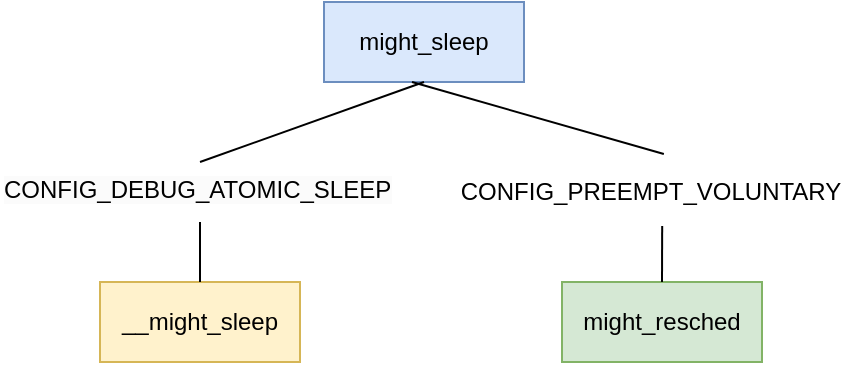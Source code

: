 <mxfile version="24.8.3">
  <diagram name="第 1 页" id="_55CB860vekRNitv7gH5">
    <mxGraphModel dx="794" dy="500" grid="1" gridSize="10" guides="1" tooltips="1" connect="1" arrows="1" fold="1" page="1" pageScale="1" pageWidth="1654" pageHeight="1169" math="0" shadow="0">
      <root>
        <mxCell id="0" />
        <mxCell id="1" parent="0" />
        <mxCell id="fmq-TAI2vEO312LegLpG-1" value="might_sleep" style="rounded=0;whiteSpace=wrap;html=1;fillColor=#dae8fc;strokeColor=#6c8ebf;" parent="1" vertex="1">
          <mxGeometry x="532" y="170" width="100" height="40" as="geometry" />
        </mxCell>
        <mxCell id="fmq-TAI2vEO312LegLpG-5" value="&lt;span style=&quot;color: rgb(0, 0, 0); font-family: Helvetica; font-size: 12px; font-style: normal; font-variant-ligatures: normal; font-variant-caps: normal; font-weight: 400; letter-spacing: normal; orphans: 2; text-align: center; text-indent: 0px; text-transform: none; widows: 2; word-spacing: 0px; -webkit-text-stroke-width: 0px; white-space: normal; background-color: rgb(251, 251, 251); text-decoration-thickness: initial; text-decoration-style: initial; text-decoration-color: initial; display: inline !important; float: none;&quot;&gt;CONFIG_DEBUG_ATOMIC_SLEEP&lt;/span&gt;" style="text;whiteSpace=wrap;html=1;" parent="1" vertex="1">
          <mxGeometry x="370" y="250" width="200" height="30" as="geometry" />
        </mxCell>
        <mxCell id="fmq-TAI2vEO312LegLpG-8" value="CONFIG_PREEMPT_VOLUNTARY" style="text;html=1;align=center;verticalAlign=middle;resizable=0;points=[];autosize=1;strokeColor=none;fillColor=none;" parent="1" vertex="1">
          <mxGeometry x="590" y="250" width="210" height="30" as="geometry" />
        </mxCell>
        <mxCell id="fmq-TAI2vEO312LegLpG-10" value="__might_sleep" style="rounded=0;whiteSpace=wrap;html=1;fillColor=#fff2cc;strokeColor=#d6b656;" parent="1" vertex="1">
          <mxGeometry x="420" y="310" width="100" height="40" as="geometry" />
        </mxCell>
        <mxCell id="fmq-TAI2vEO312LegLpG-11" value="might_resched" style="rounded=0;whiteSpace=wrap;html=1;fillColor=#d5e8d4;strokeColor=#82b366;" parent="1" vertex="1">
          <mxGeometry x="651" y="310" width="100" height="40" as="geometry" />
        </mxCell>
        <mxCell id="fmq-TAI2vEO312LegLpG-12" value="" style="endArrow=none;html=1;rounded=0;entryX=0.5;entryY=1;entryDx=0;entryDy=0;exitX=0.5;exitY=0;exitDx=0;exitDy=0;" parent="1" source="fmq-TAI2vEO312LegLpG-5" target="fmq-TAI2vEO312LegLpG-1" edge="1">
          <mxGeometry width="50" height="50" relative="1" as="geometry">
            <mxPoint x="700" y="430" as="sourcePoint" />
            <mxPoint x="750" y="380" as="targetPoint" />
          </mxGeometry>
        </mxCell>
        <mxCell id="fmq-TAI2vEO312LegLpG-13" value="" style="endArrow=none;html=1;rounded=0;exitX=0.44;exitY=1;exitDx=0;exitDy=0;exitPerimeter=0;entryX=0.533;entryY=-0.133;entryDx=0;entryDy=0;entryPerimeter=0;" parent="1" source="fmq-TAI2vEO312LegLpG-1" target="fmq-TAI2vEO312LegLpG-8" edge="1">
          <mxGeometry width="50" height="50" relative="1" as="geometry">
            <mxPoint x="700" y="430" as="sourcePoint" />
            <mxPoint x="750" y="380" as="targetPoint" />
          </mxGeometry>
        </mxCell>
        <mxCell id="fmq-TAI2vEO312LegLpG-14" value="" style="endArrow=none;html=1;rounded=0;entryX=0.5;entryY=1;entryDx=0;entryDy=0;exitX=0.5;exitY=0;exitDx=0;exitDy=0;" parent="1" source="fmq-TAI2vEO312LegLpG-10" target="fmq-TAI2vEO312LegLpG-5" edge="1">
          <mxGeometry width="50" height="50" relative="1" as="geometry">
            <mxPoint x="700" y="430" as="sourcePoint" />
            <mxPoint x="750" y="380" as="targetPoint" />
          </mxGeometry>
        </mxCell>
        <mxCell id="fmq-TAI2vEO312LegLpG-16" value="" style="endArrow=none;html=1;rounded=0;entryX=0.529;entryY=1.067;entryDx=0;entryDy=0;entryPerimeter=0;exitX=0.5;exitY=0;exitDx=0;exitDy=0;" parent="1" source="fmq-TAI2vEO312LegLpG-11" target="fmq-TAI2vEO312LegLpG-8" edge="1">
          <mxGeometry width="50" height="50" relative="1" as="geometry">
            <mxPoint x="700" y="430" as="sourcePoint" />
            <mxPoint x="750" y="380" as="targetPoint" />
          </mxGeometry>
        </mxCell>
      </root>
    </mxGraphModel>
  </diagram>
</mxfile>
